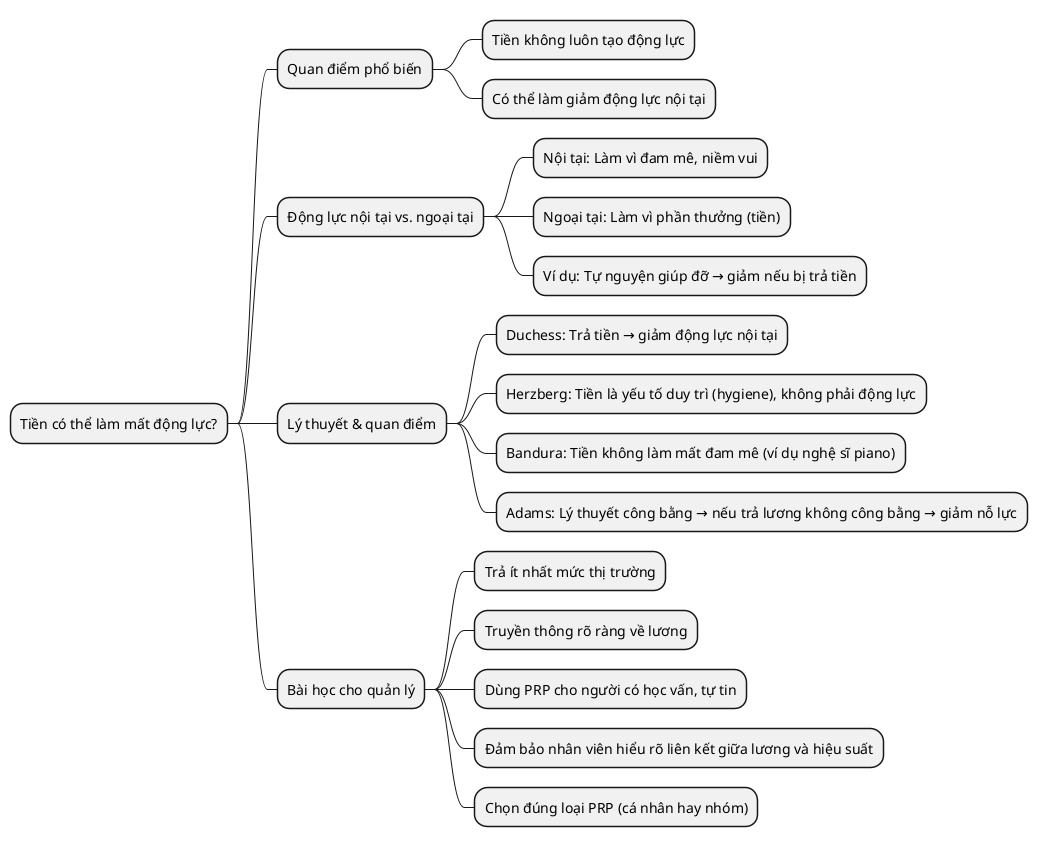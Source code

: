 @startmindmap
* Tiền có thể làm mất động lực?
** Quan điểm phổ biến
*** Tiền không luôn tạo động lực
*** Có thể làm giảm động lực nội tại
** Động lực nội tại vs. ngoại tại
*** Nội tại: Làm vì đam mê, niềm vui
*** Ngoại tại: Làm vì phần thưởng (tiền)
*** Ví dụ: Tự nguyện giúp đỡ → giảm nếu bị trả tiền
** Lý thuyết & quan điểm
*** Duchess: Trả tiền → giảm động lực nội tại
*** Herzberg: Tiền là yếu tố duy trì (hygiene), không phải động lực
*** Bandura: Tiền không làm mất đam mê (ví dụ nghệ sĩ piano)
*** Adams: Lý thuyết công bằng → nếu trả lương không công bằng → giảm nỗ lực
** Bài học cho quản lý
*** Trả ít nhất mức thị trường
*** Truyền thông rõ ràng về lương
*** Dùng PRP cho người có học vấn, tự tin
*** Đảm bảo nhân viên hiểu rõ liên kết giữa lương và hiệu suất
*** Chọn đúng loại PRP (cá nhân hay nhóm)
@endmindmap
